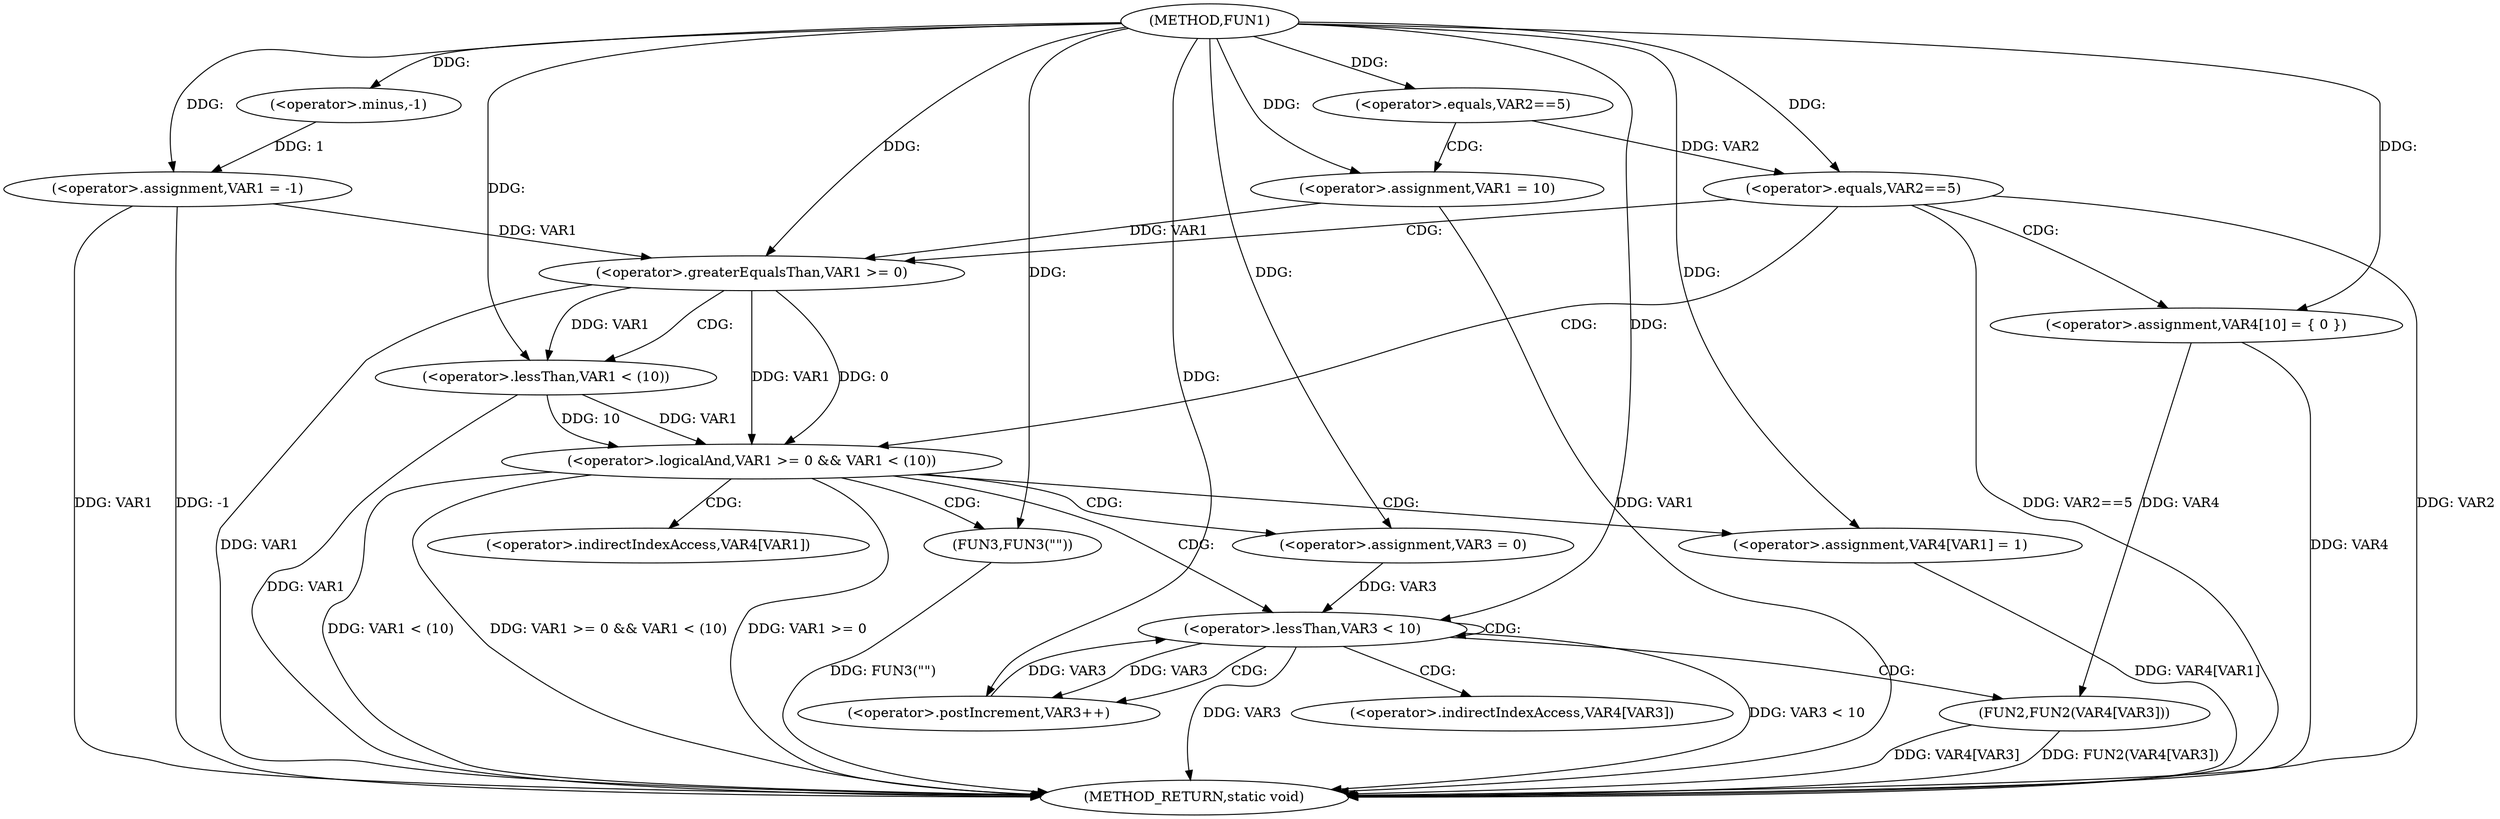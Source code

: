 digraph FUN1 {  
"1000100" [label = "(METHOD,FUN1)" ]
"1000157" [label = "(METHOD_RETURN,static void)" ]
"1000103" [label = "(<operator>.assignment,VAR1 = -1)" ]
"1000105" [label = "(<operator>.minus,-1)" ]
"1000108" [label = "(<operator>.equals,VAR2==5)" ]
"1000112" [label = "(<operator>.assignment,VAR1 = 10)" ]
"1000116" [label = "(<operator>.equals,VAR2==5)" ]
"1000123" [label = "(<operator>.assignment,VAR4[10] = { 0 })" ]
"1000126" [label = "(<operator>.logicalAnd,VAR1 >= 0 && VAR1 < (10))" ]
"1000127" [label = "(<operator>.greaterEqualsThan,VAR1 >= 0)" ]
"1000130" [label = "(<operator>.lessThan,VAR1 < (10))" ]
"1000134" [label = "(<operator>.assignment,VAR4[VAR1] = 1)" ]
"1000140" [label = "(<operator>.assignment,VAR3 = 0)" ]
"1000143" [label = "(<operator>.lessThan,VAR3 < 10)" ]
"1000146" [label = "(<operator>.postIncrement,VAR3++)" ]
"1000149" [label = "(FUN2,FUN2(VAR4[VAR3]))" ]
"1000155" [label = "(FUN3,FUN3(\"\"))" ]
"1000135" [label = "(<operator>.indirectIndexAccess,VAR4[VAR1])" ]
"1000150" [label = "(<operator>.indirectIndexAccess,VAR4[VAR3])" ]
  "1000116" -> "1000157"  [ label = "DDG: VAR2"] 
  "1000103" -> "1000157"  [ label = "DDG: VAR1"] 
  "1000103" -> "1000157"  [ label = "DDG: -1"] 
  "1000149" -> "1000157"  [ label = "DDG: FUN2(VAR4[VAR3])"] 
  "1000126" -> "1000157"  [ label = "DDG: VAR1 >= 0"] 
  "1000143" -> "1000157"  [ label = "DDG: VAR3 < 10"] 
  "1000149" -> "1000157"  [ label = "DDG: VAR4[VAR3]"] 
  "1000127" -> "1000157"  [ label = "DDG: VAR1"] 
  "1000116" -> "1000157"  [ label = "DDG: VAR2==5"] 
  "1000126" -> "1000157"  [ label = "DDG: VAR1 < (10)"] 
  "1000126" -> "1000157"  [ label = "DDG: VAR1 >= 0 && VAR1 < (10)"] 
  "1000155" -> "1000157"  [ label = "DDG: FUN3(\"\")"] 
  "1000143" -> "1000157"  [ label = "DDG: VAR3"] 
  "1000134" -> "1000157"  [ label = "DDG: VAR4[VAR1]"] 
  "1000112" -> "1000157"  [ label = "DDG: VAR1"] 
  "1000130" -> "1000157"  [ label = "DDG: VAR1"] 
  "1000123" -> "1000157"  [ label = "DDG: VAR4"] 
  "1000105" -> "1000103"  [ label = "DDG: 1"] 
  "1000100" -> "1000103"  [ label = "DDG: "] 
  "1000100" -> "1000105"  [ label = "DDG: "] 
  "1000100" -> "1000108"  [ label = "DDG: "] 
  "1000100" -> "1000112"  [ label = "DDG: "] 
  "1000108" -> "1000116"  [ label = "DDG: VAR2"] 
  "1000100" -> "1000116"  [ label = "DDG: "] 
  "1000100" -> "1000123"  [ label = "DDG: "] 
  "1000127" -> "1000126"  [ label = "DDG: VAR1"] 
  "1000127" -> "1000126"  [ label = "DDG: 0"] 
  "1000103" -> "1000127"  [ label = "DDG: VAR1"] 
  "1000112" -> "1000127"  [ label = "DDG: VAR1"] 
  "1000100" -> "1000127"  [ label = "DDG: "] 
  "1000130" -> "1000126"  [ label = "DDG: VAR1"] 
  "1000130" -> "1000126"  [ label = "DDG: 10"] 
  "1000127" -> "1000130"  [ label = "DDG: VAR1"] 
  "1000100" -> "1000130"  [ label = "DDG: "] 
  "1000100" -> "1000134"  [ label = "DDG: "] 
  "1000100" -> "1000140"  [ label = "DDG: "] 
  "1000140" -> "1000143"  [ label = "DDG: VAR3"] 
  "1000146" -> "1000143"  [ label = "DDG: VAR3"] 
  "1000100" -> "1000143"  [ label = "DDG: "] 
  "1000143" -> "1000146"  [ label = "DDG: VAR3"] 
  "1000100" -> "1000146"  [ label = "DDG: "] 
  "1000123" -> "1000149"  [ label = "DDG: VAR4"] 
  "1000100" -> "1000155"  [ label = "DDG: "] 
  "1000108" -> "1000112"  [ label = "CDG: "] 
  "1000116" -> "1000127"  [ label = "CDG: "] 
  "1000116" -> "1000126"  [ label = "CDG: "] 
  "1000116" -> "1000123"  [ label = "CDG: "] 
  "1000126" -> "1000143"  [ label = "CDG: "] 
  "1000126" -> "1000155"  [ label = "CDG: "] 
  "1000126" -> "1000135"  [ label = "CDG: "] 
  "1000126" -> "1000140"  [ label = "CDG: "] 
  "1000126" -> "1000134"  [ label = "CDG: "] 
  "1000127" -> "1000130"  [ label = "CDG: "] 
  "1000143" -> "1000143"  [ label = "CDG: "] 
  "1000143" -> "1000150"  [ label = "CDG: "] 
  "1000143" -> "1000146"  [ label = "CDG: "] 
  "1000143" -> "1000149"  [ label = "CDG: "] 
}
